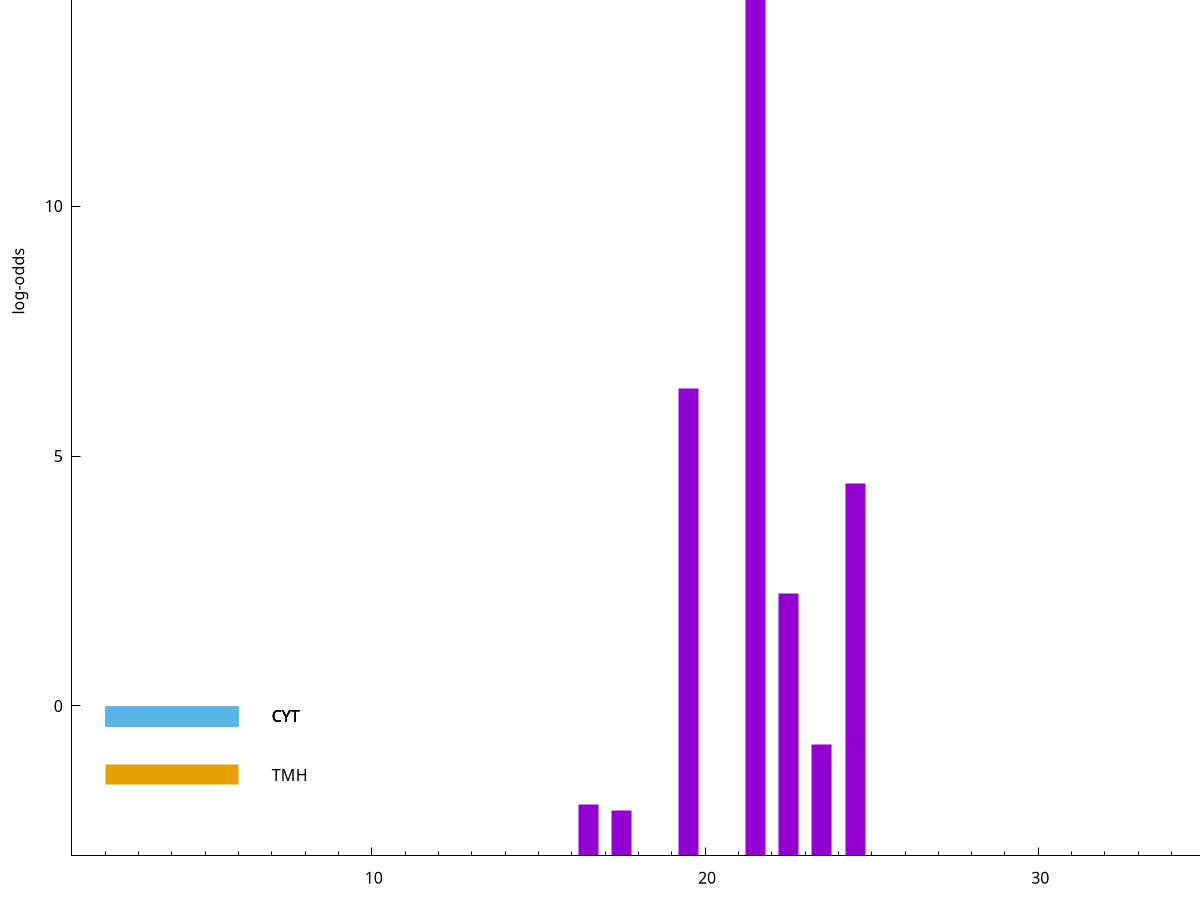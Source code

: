 set title "LipoP predictions for SRR5666568.gff"
set size 2., 1.4
set xrange [1:70] 
set mxtics 10
set yrange [-3:20]
set y2range [0:23]
set ylabel "log-odds"
set term postscript eps color solid "Helvetica" 30
set output "SRR5666568.gff170.eps"
set arrow from 2,14.3224 to 6,14.3224 nohead lt 1 lw 20
set label "SpI" at 7,14.3224
set arrow from 2,-0.200913 to 6,-0.200913 nohead lt 3 lw 20
set label "CYT" at 7,-0.200913
set arrow from 2,-0.200913 to 6,-0.200913 nohead lt 3 lw 20
set label "CYT" at 7,-0.200913
set arrow from 2,-0.200913 to 6,-0.200913 nohead lt 3 lw 20
set label "CYT" at 7,-0.200913
set arrow from 2,-0.200913 to 6,-0.200913 nohead lt 3 lw 20
set label "CYT" at 7,-0.200913
set arrow from 2,-1.37946 to 6,-1.37946 nohead lt 4 lw 20
set label "TMH" at 7,-1.37946
set arrow from 2,14.3224 to 6,14.3224 nohead lt 1 lw 20
set label "SpI" at 7,14.3224
# NOTE: The scores below are the log-odds scores with the threshold
# NOTE: subtracted (a hack to make gnuplot make the histogram all
# NOTE: look nice).
plot "-" axes x1y2 title "" with impulses lt 1 lw 20
21.500000 17.314700
19.500000 9.343370
24.500000 7.447580
22.500000 5.244690
23.500000 2.236458
16.500000 1.023760
17.500000 0.909170
e
exit
